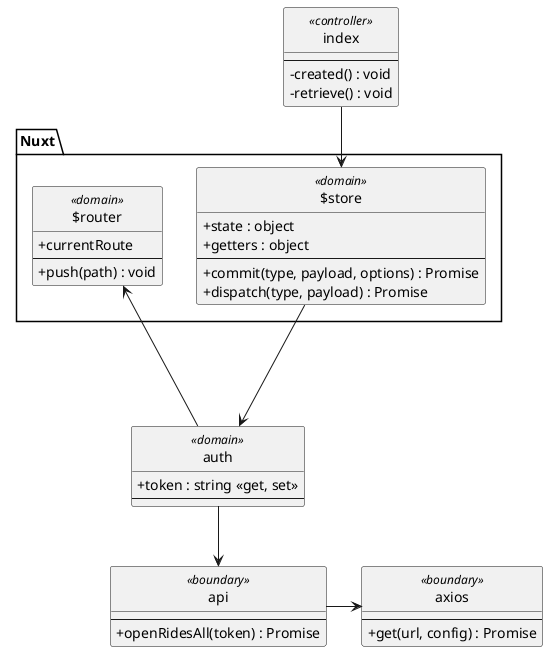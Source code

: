 @startuml UC12-Oversigt

skinparam shadowing false
skinparam classAttributeIconSize 0
skinparam monochrome true
skinparam backgroundColor transparent
skinparam style strictuml

package Nuxt {
    class $router <<domain>> {
        + currentRoute
        --
        + push(path) : void
    }

    class $store <<domain>> {
        + state : object
        + getters : object
        --
        + commit(type, payload, options) : Promise
        + dispatch(type, payload) : Promise
    }
}

class index <<controller>> {
    --
    - created() : void
    - retrieve() : void
}
index-->$store

class auth <<domain>> {
    + token : string <<get, set>>
    --
}
$store ---> auth
auth --> $router

class api <<boundary>> {
    --
    + openRidesAll(token) : Promise
}
auth --> api

class axios <<boundary>> {
    --
    + get(url, config) : Promise
}
api -> axios

@enduml
